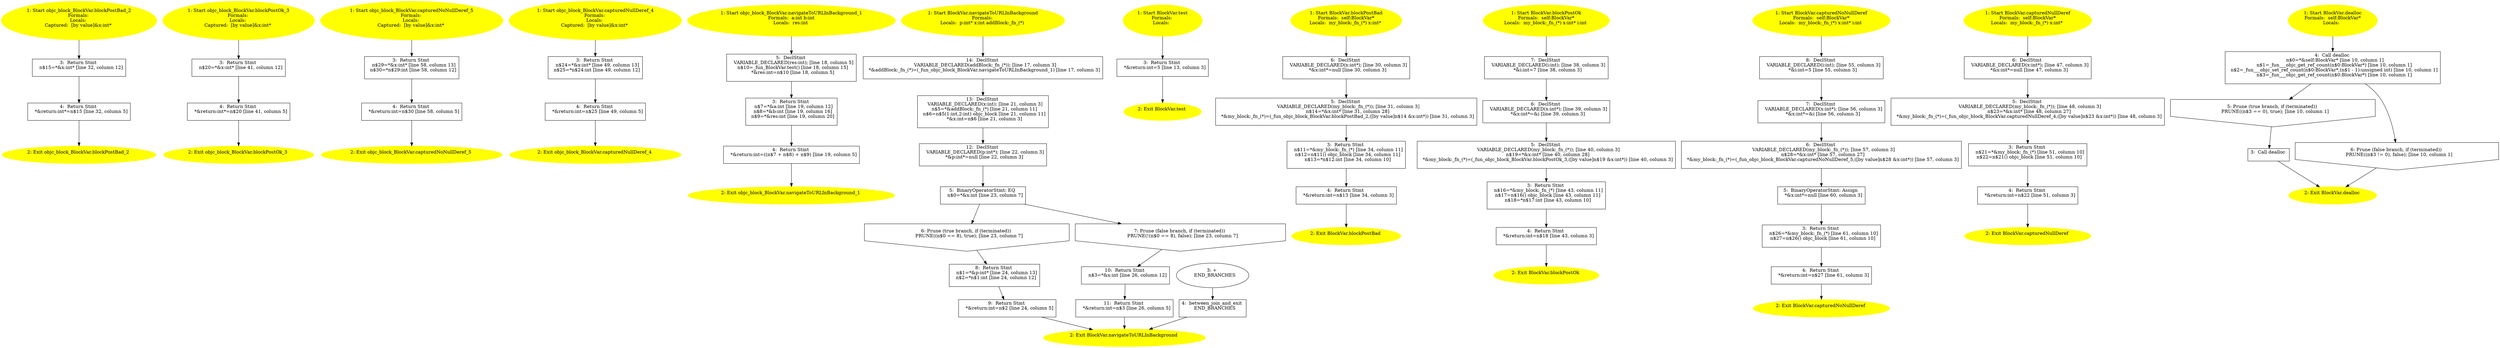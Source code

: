 /* @generated */
digraph cfg {
"objc_block_BlockVar.blockPostBad_.134fd3033ec47756_1" [label="1: Start objc_block_BlockVar.blockPostBad_2\nFormals: \nLocals: \nCaptured:  [by value]&x:int* \n  " color=yellow style=filled]
	

	 "objc_block_BlockVar.blockPostBad_.134fd3033ec47756_1" -> "objc_block_BlockVar.blockPostBad_.134fd3033ec47756_3" ;
"objc_block_BlockVar.blockPostBad_.134fd3033ec47756_2" [label="2: Exit objc_block_BlockVar.blockPostBad_2 \n  " color=yellow style=filled]
	

"objc_block_BlockVar.blockPostBad_.134fd3033ec47756_3" [label="3:  Return Stmt \n   n$15=*&x:int* [line 32, column 12]\n " shape="box"]
	

	 "objc_block_BlockVar.blockPostBad_.134fd3033ec47756_3" -> "objc_block_BlockVar.blockPostBad_.134fd3033ec47756_4" ;
"objc_block_BlockVar.blockPostBad_.134fd3033ec47756_4" [label="4:  Return Stmt \n   *&return:int*=n$15 [line 32, column 5]\n " shape="box"]
	

	 "objc_block_BlockVar.blockPostBad_.134fd3033ec47756_4" -> "objc_block_BlockVar.blockPostBad_.134fd3033ec47756_2" ;
"objc_block_BlockVar.blockPostOk_3.28beb7c847636c50_1" [label="1: Start objc_block_BlockVar.blockPostOk_3\nFormals: \nLocals: \nCaptured:  [by value]&x:int* \n  " color=yellow style=filled]
	

	 "objc_block_BlockVar.blockPostOk_3.28beb7c847636c50_1" -> "objc_block_BlockVar.blockPostOk_3.28beb7c847636c50_3" ;
"objc_block_BlockVar.blockPostOk_3.28beb7c847636c50_2" [label="2: Exit objc_block_BlockVar.blockPostOk_3 \n  " color=yellow style=filled]
	

"objc_block_BlockVar.blockPostOk_3.28beb7c847636c50_3" [label="3:  Return Stmt \n   n$20=*&x:int* [line 41, column 12]\n " shape="box"]
	

	 "objc_block_BlockVar.blockPostOk_3.28beb7c847636c50_3" -> "objc_block_BlockVar.blockPostOk_3.28beb7c847636c50_4" ;
"objc_block_BlockVar.blockPostOk_3.28beb7c847636c50_4" [label="4:  Return Stmt \n   *&return:int*=n$20 [line 41, column 5]\n " shape="box"]
	

	 "objc_block_BlockVar.blockPostOk_3.28beb7c847636c50_4" -> "objc_block_BlockVar.blockPostOk_3.28beb7c847636c50_2" ;
"objc_block_BlockVar.capturedNoNul.4d910f5f54a41aa9_1" [label="1: Start objc_block_BlockVar.capturedNoNullDeref_5\nFormals: \nLocals: \nCaptured:  [by value]&x:int* \n  " color=yellow style=filled]
	

	 "objc_block_BlockVar.capturedNoNul.4d910f5f54a41aa9_1" -> "objc_block_BlockVar.capturedNoNul.4d910f5f54a41aa9_3" ;
"objc_block_BlockVar.capturedNoNul.4d910f5f54a41aa9_2" [label="2: Exit objc_block_BlockVar.capturedNoNullDeref_5 \n  " color=yellow style=filled]
	

"objc_block_BlockVar.capturedNoNul.4d910f5f54a41aa9_3" [label="3:  Return Stmt \n   n$29=*&x:int* [line 58, column 13]\n  n$30=*n$29:int [line 58, column 12]\n " shape="box"]
	

	 "objc_block_BlockVar.capturedNoNul.4d910f5f54a41aa9_3" -> "objc_block_BlockVar.capturedNoNul.4d910f5f54a41aa9_4" ;
"objc_block_BlockVar.capturedNoNul.4d910f5f54a41aa9_4" [label="4:  Return Stmt \n   *&return:int=n$30 [line 58, column 5]\n " shape="box"]
	

	 "objc_block_BlockVar.capturedNoNul.4d910f5f54a41aa9_4" -> "objc_block_BlockVar.capturedNoNul.4d910f5f54a41aa9_2" ;
"objc_block_BlockVar.capturedNullD.8898e37da9e0d312_1" [label="1: Start objc_block_BlockVar.capturedNullDeref_4\nFormals: \nLocals: \nCaptured:  [by value]&x:int* \n  " color=yellow style=filled]
	

	 "objc_block_BlockVar.capturedNullD.8898e37da9e0d312_1" -> "objc_block_BlockVar.capturedNullD.8898e37da9e0d312_3" ;
"objc_block_BlockVar.capturedNullD.8898e37da9e0d312_2" [label="2: Exit objc_block_BlockVar.capturedNullDeref_4 \n  " color=yellow style=filled]
	

"objc_block_BlockVar.capturedNullD.8898e37da9e0d312_3" [label="3:  Return Stmt \n   n$24=*&x:int* [line 49, column 13]\n  n$25=*n$24:int [line 49, column 12]\n " shape="box"]
	

	 "objc_block_BlockVar.capturedNullD.8898e37da9e0d312_3" -> "objc_block_BlockVar.capturedNullD.8898e37da9e0d312_4" ;
"objc_block_BlockVar.capturedNullD.8898e37da9e0d312_4" [label="4:  Return Stmt \n   *&return:int=n$25 [line 49, column 5]\n " shape="box"]
	

	 "objc_block_BlockVar.capturedNullD.8898e37da9e0d312_4" -> "objc_block_BlockVar.capturedNullD.8898e37da9e0d312_2" ;
"objc_block_BlockVar.navigateToURL.76a4ddc7743ba917_1" [label="1: Start objc_block_BlockVar.navigateToURLInBackground_1\nFormals:  a:int b:int\nLocals:  res:int \n  " color=yellow style=filled]
	

	 "objc_block_BlockVar.navigateToURL.76a4ddc7743ba917_1" -> "objc_block_BlockVar.navigateToURL.76a4ddc7743ba917_5" ;
"objc_block_BlockVar.navigateToURL.76a4ddc7743ba917_2" [label="2: Exit objc_block_BlockVar.navigateToURLInBackground_1 \n  " color=yellow style=filled]
	

"objc_block_BlockVar.navigateToURL.76a4ddc7743ba917_3" [label="3:  Return Stmt \n   n$7=*&a:int [line 19, column 12]\n  n$8=*&b:int [line 19, column 16]\n  n$9=*&res:int [line 19, column 20]\n " shape="box"]
	

	 "objc_block_BlockVar.navigateToURL.76a4ddc7743ba917_3" -> "objc_block_BlockVar.navigateToURL.76a4ddc7743ba917_4" ;
"objc_block_BlockVar.navigateToURL.76a4ddc7743ba917_4" [label="4:  Return Stmt \n   *&return:int=((n$7 + n$8) + n$9) [line 19, column 5]\n " shape="box"]
	

	 "objc_block_BlockVar.navigateToURL.76a4ddc7743ba917_4" -> "objc_block_BlockVar.navigateToURL.76a4ddc7743ba917_2" ;
"objc_block_BlockVar.navigateToURL.76a4ddc7743ba917_5" [label="5:  DeclStmt \n   VARIABLE_DECLARED(res:int); [line 18, column 5]\n  n$10=_fun_BlockVar.test() [line 18, column 15]\n  *&res:int=n$10 [line 18, column 5]\n " shape="box"]
	

	 "objc_block_BlockVar.navigateToURL.76a4ddc7743ba917_5" -> "objc_block_BlockVar.navigateToURL.76a4ddc7743ba917_3" ;
"navigateToURLInBackground#BlockVa.8013af6ffddfbf14_1" [label="1: Start BlockVar.navigateToURLInBackground\nFormals: \nLocals:  p:int* x:int addBlock:_fn_(*) \n  " color=yellow style=filled]
	

	 "navigateToURLInBackground#BlockVa.8013af6ffddfbf14_1" -> "navigateToURLInBackground#BlockVa.8013af6ffddfbf14_14" ;
"navigateToURLInBackground#BlockVa.8013af6ffddfbf14_2" [label="2: Exit BlockVar.navigateToURLInBackground \n  " color=yellow style=filled]
	

"navigateToURLInBackground#BlockVa.8013af6ffddfbf14_3" [label="3: + \n   END_BRANCHES\n " ]
	

	 "navigateToURLInBackground#BlockVa.8013af6ffddfbf14_3" -> "navigateToURLInBackground#BlockVa.8013af6ffddfbf14_4" ;
"navigateToURLInBackground#BlockVa.8013af6ffddfbf14_4" [label="4:  between_join_and_exit \n   END_BRANCHES\n " shape="box"]
	

	 "navigateToURLInBackground#BlockVa.8013af6ffddfbf14_4" -> "navigateToURLInBackground#BlockVa.8013af6ffddfbf14_2" ;
"navigateToURLInBackground#BlockVa.8013af6ffddfbf14_5" [label="5:  BinaryOperatorStmt: EQ \n   n$0=*&x:int [line 23, column 7]\n " shape="box"]
	

	 "navigateToURLInBackground#BlockVa.8013af6ffddfbf14_5" -> "navigateToURLInBackground#BlockVa.8013af6ffddfbf14_6" ;
	 "navigateToURLInBackground#BlockVa.8013af6ffddfbf14_5" -> "navigateToURLInBackground#BlockVa.8013af6ffddfbf14_7" ;
"navigateToURLInBackground#BlockVa.8013af6ffddfbf14_6" [label="6: Prune (true branch, if (terminated)) \n   PRUNE((n$0 == 8), true); [line 23, column 7]\n " shape="invhouse"]
	

	 "navigateToURLInBackground#BlockVa.8013af6ffddfbf14_6" -> "navigateToURLInBackground#BlockVa.8013af6ffddfbf14_8" ;
"navigateToURLInBackground#BlockVa.8013af6ffddfbf14_7" [label="7: Prune (false branch, if (terminated)) \n   PRUNE(!(n$0 == 8), false); [line 23, column 7]\n " shape="invhouse"]
	

	 "navigateToURLInBackground#BlockVa.8013af6ffddfbf14_7" -> "navigateToURLInBackground#BlockVa.8013af6ffddfbf14_10" ;
"navigateToURLInBackground#BlockVa.8013af6ffddfbf14_8" [label="8:  Return Stmt \n   n$1=*&p:int* [line 24, column 13]\n  n$2=*n$1:int [line 24, column 12]\n " shape="box"]
	

	 "navigateToURLInBackground#BlockVa.8013af6ffddfbf14_8" -> "navigateToURLInBackground#BlockVa.8013af6ffddfbf14_9" ;
"navigateToURLInBackground#BlockVa.8013af6ffddfbf14_9" [label="9:  Return Stmt \n   *&return:int=n$2 [line 24, column 5]\n " shape="box"]
	

	 "navigateToURLInBackground#BlockVa.8013af6ffddfbf14_9" -> "navigateToURLInBackground#BlockVa.8013af6ffddfbf14_2" ;
"navigateToURLInBackground#BlockVa.8013af6ffddfbf14_10" [label="10:  Return Stmt \n   n$3=*&x:int [line 26, column 12]\n " shape="box"]
	

	 "navigateToURLInBackground#BlockVa.8013af6ffddfbf14_10" -> "navigateToURLInBackground#BlockVa.8013af6ffddfbf14_11" ;
"navigateToURLInBackground#BlockVa.8013af6ffddfbf14_11" [label="11:  Return Stmt \n   *&return:int=n$3 [line 26, column 5]\n " shape="box"]
	

	 "navigateToURLInBackground#BlockVa.8013af6ffddfbf14_11" -> "navigateToURLInBackground#BlockVa.8013af6ffddfbf14_2" ;
"navigateToURLInBackground#BlockVa.8013af6ffddfbf14_12" [label="12:  DeclStmt \n   VARIABLE_DECLARED(p:int*); [line 22, column 3]\n  *&p:int*=null [line 22, column 3]\n " shape="box"]
	

	 "navigateToURLInBackground#BlockVa.8013af6ffddfbf14_12" -> "navigateToURLInBackground#BlockVa.8013af6ffddfbf14_5" ;
"navigateToURLInBackground#BlockVa.8013af6ffddfbf14_13" [label="13:  DeclStmt \n   VARIABLE_DECLARED(x:int); [line 21, column 3]\n  n$5=*&addBlock:_fn_(*) [line 21, column 11]\n  n$6=n$5(1:int,2:int) objc_block [line 21, column 11]\n  *&x:int=n$6 [line 21, column 3]\n " shape="box"]
	

	 "navigateToURLInBackground#BlockVa.8013af6ffddfbf14_13" -> "navigateToURLInBackground#BlockVa.8013af6ffddfbf14_12" ;
"navigateToURLInBackground#BlockVa.8013af6ffddfbf14_14" [label="14:  DeclStmt \n   VARIABLE_DECLARED(addBlock:_fn_(*)); [line 17, column 3]\n  *&addBlock:_fn_(*)=(_fun_objc_block_BlockVar.navigateToURLInBackground_1) [line 17, column 3]\n " shape="box"]
	

	 "navigateToURLInBackground#BlockVa.8013af6ffddfbf14_14" -> "navigateToURLInBackground#BlockVa.8013af6ffddfbf14_13" ;
"test#BlockVar#[class].9f8bbfa4e16dd084_1" [label="1: Start BlockVar.test\nFormals: \nLocals:  \n  " color=yellow style=filled]
	

	 "test#BlockVar#[class].9f8bbfa4e16dd084_1" -> "test#BlockVar#[class].9f8bbfa4e16dd084_3" ;
"test#BlockVar#[class].9f8bbfa4e16dd084_2" [label="2: Exit BlockVar.test \n  " color=yellow style=filled]
	

"test#BlockVar#[class].9f8bbfa4e16dd084_3" [label="3:  Return Stmt \n   *&return:int=5 [line 13, column 3]\n " shape="box"]
	

	 "test#BlockVar#[class].9f8bbfa4e16dd084_3" -> "test#BlockVar#[class].9f8bbfa4e16dd084_2" ;
"blockPostBad#BlockVar#[instance].47932460613f653f_1" [label="1: Start BlockVar.blockPostBad\nFormals:  self:BlockVar*\nLocals:  my_block:_fn_(*) x:int* \n  " color=yellow style=filled]
	

	 "blockPostBad#BlockVar#[instance].47932460613f653f_1" -> "blockPostBad#BlockVar#[instance].47932460613f653f_6" ;
"blockPostBad#BlockVar#[instance].47932460613f653f_2" [label="2: Exit BlockVar.blockPostBad \n  " color=yellow style=filled]
	

"blockPostBad#BlockVar#[instance].47932460613f653f_3" [label="3:  Return Stmt \n   n$11=*&my_block:_fn_(*) [line 34, column 11]\n  n$12=n$11() objc_block [line 34, column 11]\n  n$13=*n$12:int [line 34, column 10]\n " shape="box"]
	

	 "blockPostBad#BlockVar#[instance].47932460613f653f_3" -> "blockPostBad#BlockVar#[instance].47932460613f653f_4" ;
"blockPostBad#BlockVar#[instance].47932460613f653f_4" [label="4:  Return Stmt \n   *&return:int=n$13 [line 34, column 3]\n " shape="box"]
	

	 "blockPostBad#BlockVar#[instance].47932460613f653f_4" -> "blockPostBad#BlockVar#[instance].47932460613f653f_2" ;
"blockPostBad#BlockVar#[instance].47932460613f653f_5" [label="5:  DeclStmt \n   VARIABLE_DECLARED(my_block:_fn_(*)); [line 31, column 3]\n  n$14=*&x:int* [line 31, column 28]\n  *&my_block:_fn_(*)=(_fun_objc_block_BlockVar.blockPostBad_2,([by value]n$14 &x:int*)) [line 31, column 3]\n " shape="box"]
	

	 "blockPostBad#BlockVar#[instance].47932460613f653f_5" -> "blockPostBad#BlockVar#[instance].47932460613f653f_3" ;
"blockPostBad#BlockVar#[instance].47932460613f653f_6" [label="6:  DeclStmt \n   VARIABLE_DECLARED(x:int*); [line 30, column 3]\n  *&x:int*=null [line 30, column 3]\n " shape="box"]
	

	 "blockPostBad#BlockVar#[instance].47932460613f653f_6" -> "blockPostBad#BlockVar#[instance].47932460613f653f_5" ;
"blockPostOk#BlockVar#[instance].a2b2d2d14542ee03_1" [label="1: Start BlockVar.blockPostOk\nFormals:  self:BlockVar*\nLocals:  my_block:_fn_(*) x:int* i:int \n  " color=yellow style=filled]
	

	 "blockPostOk#BlockVar#[instance].a2b2d2d14542ee03_1" -> "blockPostOk#BlockVar#[instance].a2b2d2d14542ee03_7" ;
"blockPostOk#BlockVar#[instance].a2b2d2d14542ee03_2" [label="2: Exit BlockVar.blockPostOk \n  " color=yellow style=filled]
	

"blockPostOk#BlockVar#[instance].a2b2d2d14542ee03_3" [label="3:  Return Stmt \n   n$16=*&my_block:_fn_(*) [line 43, column 11]\n  n$17=n$16() objc_block [line 43, column 11]\n  n$18=*n$17:int [line 43, column 10]\n " shape="box"]
	

	 "blockPostOk#BlockVar#[instance].a2b2d2d14542ee03_3" -> "blockPostOk#BlockVar#[instance].a2b2d2d14542ee03_4" ;
"blockPostOk#BlockVar#[instance].a2b2d2d14542ee03_4" [label="4:  Return Stmt \n   *&return:int=n$18 [line 43, column 3]\n " shape="box"]
	

	 "blockPostOk#BlockVar#[instance].a2b2d2d14542ee03_4" -> "blockPostOk#BlockVar#[instance].a2b2d2d14542ee03_2" ;
"blockPostOk#BlockVar#[instance].a2b2d2d14542ee03_5" [label="5:  DeclStmt \n   VARIABLE_DECLARED(my_block:_fn_(*)); [line 40, column 3]\n  n$19=*&x:int* [line 40, column 28]\n  *&my_block:_fn_(*)=(_fun_objc_block_BlockVar.blockPostOk_3,([by value]n$19 &x:int*)) [line 40, column 3]\n " shape="box"]
	

	 "blockPostOk#BlockVar#[instance].a2b2d2d14542ee03_5" -> "blockPostOk#BlockVar#[instance].a2b2d2d14542ee03_3" ;
"blockPostOk#BlockVar#[instance].a2b2d2d14542ee03_6" [label="6:  DeclStmt \n   VARIABLE_DECLARED(x:int*); [line 39, column 3]\n  *&x:int*=&i [line 39, column 3]\n " shape="box"]
	

	 "blockPostOk#BlockVar#[instance].a2b2d2d14542ee03_6" -> "blockPostOk#BlockVar#[instance].a2b2d2d14542ee03_5" ;
"blockPostOk#BlockVar#[instance].a2b2d2d14542ee03_7" [label="7:  DeclStmt \n   VARIABLE_DECLARED(i:int); [line 38, column 3]\n  *&i:int=7 [line 38, column 3]\n " shape="box"]
	

	 "blockPostOk#BlockVar#[instance].a2b2d2d14542ee03_7" -> "blockPostOk#BlockVar#[instance].a2b2d2d14542ee03_6" ;
"capturedNoNullDeref#BlockVar#[ins.0edb1a16a0d48da5_1" [label="1: Start BlockVar.capturedNoNullDeref\nFormals:  self:BlockVar*\nLocals:  my_block:_fn_(*) x:int* i:int \n  " color=yellow style=filled]
	

	 "capturedNoNullDeref#BlockVar#[ins.0edb1a16a0d48da5_1" -> "capturedNoNullDeref#BlockVar#[ins.0edb1a16a0d48da5_8" ;
"capturedNoNullDeref#BlockVar#[ins.0edb1a16a0d48da5_2" [label="2: Exit BlockVar.capturedNoNullDeref \n  " color=yellow style=filled]
	

"capturedNoNullDeref#BlockVar#[ins.0edb1a16a0d48da5_3" [label="3:  Return Stmt \n   n$26=*&my_block:_fn_(*) [line 61, column 10]\n  n$27=n$26() objc_block [line 61, column 10]\n " shape="box"]
	

	 "capturedNoNullDeref#BlockVar#[ins.0edb1a16a0d48da5_3" -> "capturedNoNullDeref#BlockVar#[ins.0edb1a16a0d48da5_4" ;
"capturedNoNullDeref#BlockVar#[ins.0edb1a16a0d48da5_4" [label="4:  Return Stmt \n   *&return:int=n$27 [line 61, column 3]\n " shape="box"]
	

	 "capturedNoNullDeref#BlockVar#[ins.0edb1a16a0d48da5_4" -> "capturedNoNullDeref#BlockVar#[ins.0edb1a16a0d48da5_2" ;
"capturedNoNullDeref#BlockVar#[ins.0edb1a16a0d48da5_5" [label="5:  BinaryOperatorStmt: Assign \n   *&x:int*=null [line 60, column 3]\n " shape="box"]
	

	 "capturedNoNullDeref#BlockVar#[ins.0edb1a16a0d48da5_5" -> "capturedNoNullDeref#BlockVar#[ins.0edb1a16a0d48da5_3" ;
"capturedNoNullDeref#BlockVar#[ins.0edb1a16a0d48da5_6" [label="6:  DeclStmt \n   VARIABLE_DECLARED(my_block:_fn_(*)); [line 57, column 3]\n  n$28=*&x:int* [line 57, column 27]\n  *&my_block:_fn_(*)=(_fun_objc_block_BlockVar.capturedNoNullDeref_5,([by value]n$28 &x:int*)) [line 57, column 3]\n " shape="box"]
	

	 "capturedNoNullDeref#BlockVar#[ins.0edb1a16a0d48da5_6" -> "capturedNoNullDeref#BlockVar#[ins.0edb1a16a0d48da5_5" ;
"capturedNoNullDeref#BlockVar#[ins.0edb1a16a0d48da5_7" [label="7:  DeclStmt \n   VARIABLE_DECLARED(x:int*); [line 56, column 3]\n  *&x:int*=&i [line 56, column 3]\n " shape="box"]
	

	 "capturedNoNullDeref#BlockVar#[ins.0edb1a16a0d48da5_7" -> "capturedNoNullDeref#BlockVar#[ins.0edb1a16a0d48da5_6" ;
"capturedNoNullDeref#BlockVar#[ins.0edb1a16a0d48da5_8" [label="8:  DeclStmt \n   VARIABLE_DECLARED(i:int); [line 55, column 3]\n  *&i:int=5 [line 55, column 3]\n " shape="box"]
	

	 "capturedNoNullDeref#BlockVar#[ins.0edb1a16a0d48da5_8" -> "capturedNoNullDeref#BlockVar#[ins.0edb1a16a0d48da5_7" ;
"capturedNullDeref#BlockVar#[insta.53b2f4512435f496_1" [label="1: Start BlockVar.capturedNullDeref\nFormals:  self:BlockVar*\nLocals:  my_block:_fn_(*) x:int* \n  " color=yellow style=filled]
	

	 "capturedNullDeref#BlockVar#[insta.53b2f4512435f496_1" -> "capturedNullDeref#BlockVar#[insta.53b2f4512435f496_6" ;
"capturedNullDeref#BlockVar#[insta.53b2f4512435f496_2" [label="2: Exit BlockVar.capturedNullDeref \n  " color=yellow style=filled]
	

"capturedNullDeref#BlockVar#[insta.53b2f4512435f496_3" [label="3:  Return Stmt \n   n$21=*&my_block:_fn_(*) [line 51, column 10]\n  n$22=n$21() objc_block [line 51, column 10]\n " shape="box"]
	

	 "capturedNullDeref#BlockVar#[insta.53b2f4512435f496_3" -> "capturedNullDeref#BlockVar#[insta.53b2f4512435f496_4" ;
"capturedNullDeref#BlockVar#[insta.53b2f4512435f496_4" [label="4:  Return Stmt \n   *&return:int=n$22 [line 51, column 3]\n " shape="box"]
	

	 "capturedNullDeref#BlockVar#[insta.53b2f4512435f496_4" -> "capturedNullDeref#BlockVar#[insta.53b2f4512435f496_2" ;
"capturedNullDeref#BlockVar#[insta.53b2f4512435f496_5" [label="5:  DeclStmt \n   VARIABLE_DECLARED(my_block:_fn_(*)); [line 48, column 3]\n  n$23=*&x:int* [line 48, column 27]\n  *&my_block:_fn_(*)=(_fun_objc_block_BlockVar.capturedNullDeref_4,([by value]n$23 &x:int*)) [line 48, column 3]\n " shape="box"]
	

	 "capturedNullDeref#BlockVar#[insta.53b2f4512435f496_5" -> "capturedNullDeref#BlockVar#[insta.53b2f4512435f496_3" ;
"capturedNullDeref#BlockVar#[insta.53b2f4512435f496_6" [label="6:  DeclStmt \n   VARIABLE_DECLARED(x:int*); [line 47, column 3]\n  *&x:int*=null [line 47, column 3]\n " shape="box"]
	

	 "capturedNullDeref#BlockVar#[insta.53b2f4512435f496_6" -> "capturedNullDeref#BlockVar#[insta.53b2f4512435f496_5" ;
"dealloc#BlockVar#[instance].9be5c548192703bd_1" [label="1: Start BlockVar.dealloc\nFormals:  self:BlockVar*\nLocals:  \n  " color=yellow style=filled]
	

	 "dealloc#BlockVar#[instance].9be5c548192703bd_1" -> "dealloc#BlockVar#[instance].9be5c548192703bd_4" ;
"dealloc#BlockVar#[instance].9be5c548192703bd_2" [label="2: Exit BlockVar.dealloc \n  " color=yellow style=filled]
	

"dealloc#BlockVar#[instance].9be5c548192703bd_3" [label="3:  Call dealloc \n  " shape="box"]
	

	 "dealloc#BlockVar#[instance].9be5c548192703bd_3" -> "dealloc#BlockVar#[instance].9be5c548192703bd_2" ;
"dealloc#BlockVar#[instance].9be5c548192703bd_4" [label="4:  Call dealloc \n   n$0=*&self:BlockVar* [line 10, column 1]\n  n$1=_fun___objc_get_ref_count(n$0:BlockVar*) [line 10, column 1]\n  n$2=_fun___objc_set_ref_count(n$0:BlockVar*,(n$1 - 1):unsigned int) [line 10, column 1]\n  n$3=_fun___objc_get_ref_count(n$0:BlockVar*) [line 10, column 1]\n " shape="box"]
	

	 "dealloc#BlockVar#[instance].9be5c548192703bd_4" -> "dealloc#BlockVar#[instance].9be5c548192703bd_5" ;
	 "dealloc#BlockVar#[instance].9be5c548192703bd_4" -> "dealloc#BlockVar#[instance].9be5c548192703bd_6" ;
"dealloc#BlockVar#[instance].9be5c548192703bd_5" [label="5: Prune (true branch, if (terminated)) \n   PRUNE((n$3 == 0), true); [line 10, column 1]\n " shape="invhouse"]
	

	 "dealloc#BlockVar#[instance].9be5c548192703bd_5" -> "dealloc#BlockVar#[instance].9be5c548192703bd_3" ;
"dealloc#BlockVar#[instance].9be5c548192703bd_6" [label="6: Prune (false branch, if (terminated)) \n   PRUNE((n$3 != 0), false); [line 10, column 1]\n " shape="invhouse"]
	

	 "dealloc#BlockVar#[instance].9be5c548192703bd_6" -> "dealloc#BlockVar#[instance].9be5c548192703bd_2" ;
}
